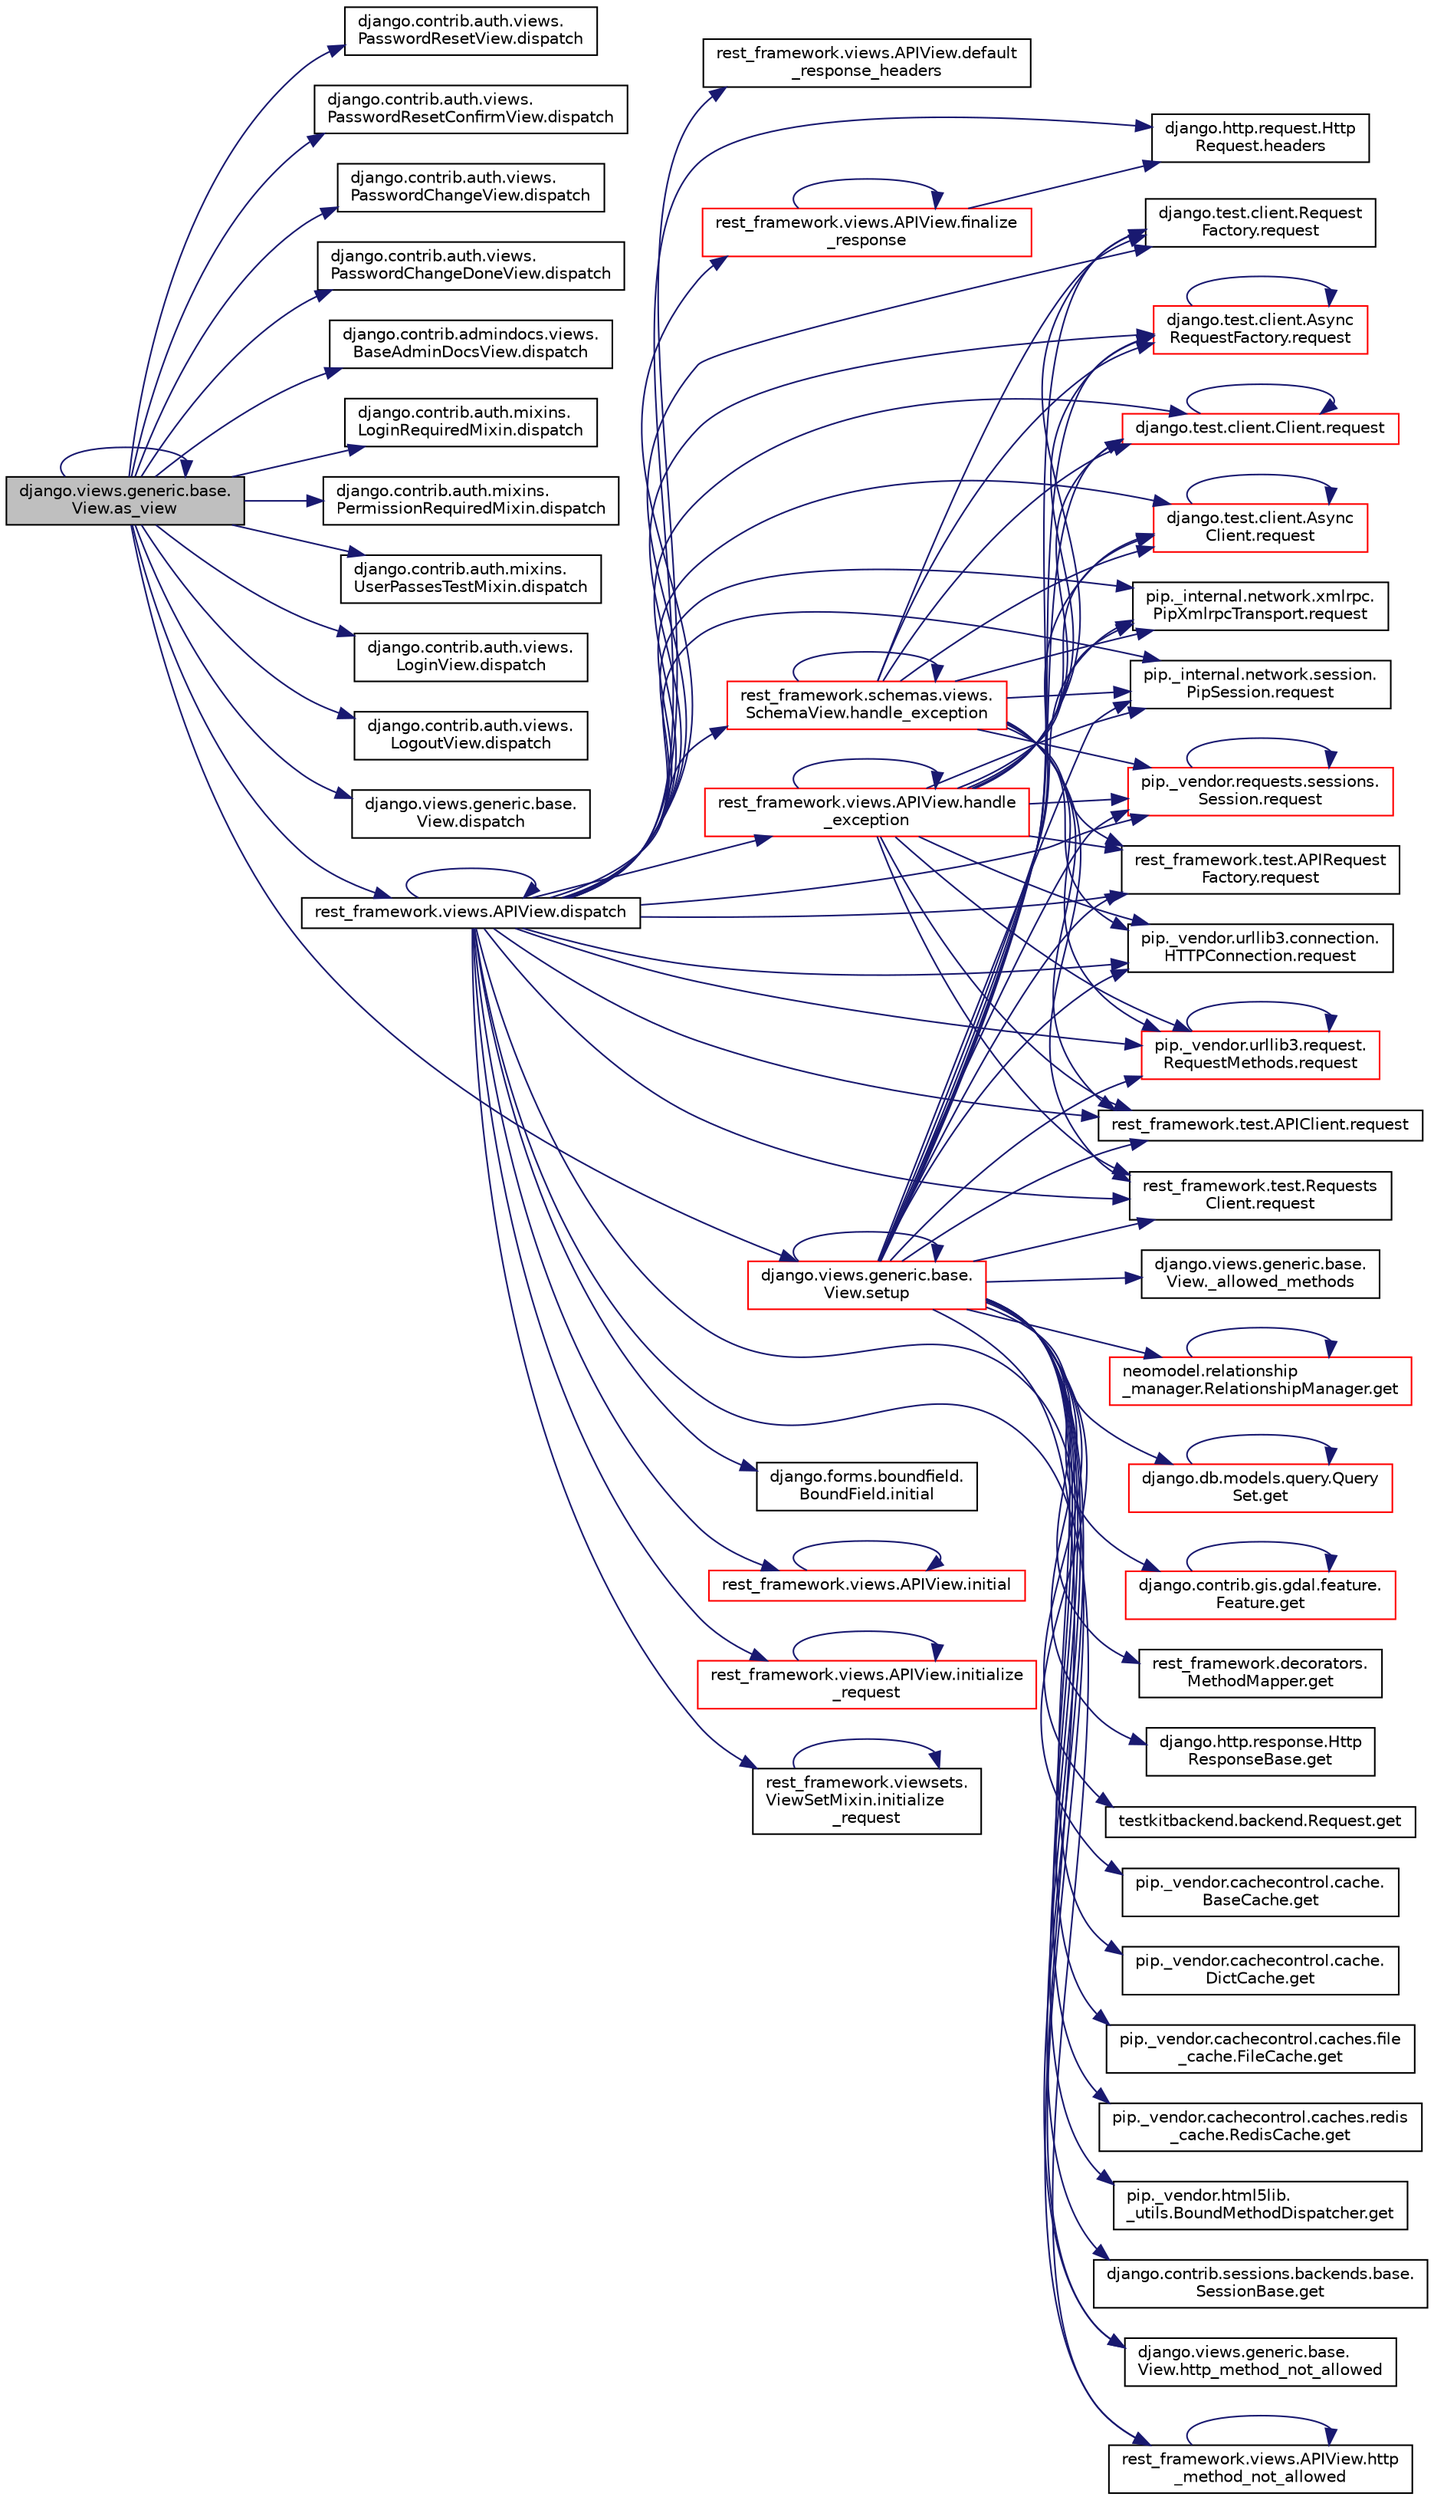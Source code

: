 digraph "django.views.generic.base.View.as_view"
{
 // LATEX_PDF_SIZE
  edge [fontname="Helvetica",fontsize="10",labelfontname="Helvetica",labelfontsize="10"];
  node [fontname="Helvetica",fontsize="10",shape=record];
  rankdir="LR";
  Node1 [label="django.views.generic.base.\lView.as_view",height=0.2,width=0.4,color="black", fillcolor="grey75", style="filled", fontcolor="black",tooltip=" "];
  Node1 -> Node1 [color="midnightblue",fontsize="10",style="solid",fontname="Helvetica"];
  Node1 -> Node2 [color="midnightblue",fontsize="10",style="solid",fontname="Helvetica"];
  Node2 [label="django.contrib.auth.views.\lPasswordResetView.dispatch",height=0.2,width=0.4,color="black", fillcolor="white", style="filled",URL="$d0/d2f/classdjango_1_1contrib_1_1auth_1_1views_1_1_password_reset_view.html#afbb828bc88e6ed337b05a05cca6bc41f",tooltip=" "];
  Node1 -> Node3 [color="midnightblue",fontsize="10",style="solid",fontname="Helvetica"];
  Node3 [label="django.contrib.auth.views.\lPasswordResetConfirmView.dispatch",height=0.2,width=0.4,color="black", fillcolor="white", style="filled",URL="$da/d2d/classdjango_1_1contrib_1_1auth_1_1views_1_1_password_reset_confirm_view.html#a9b4cb6e9ab689541d2c0112f8fb2aba0",tooltip=" "];
  Node1 -> Node4 [color="midnightblue",fontsize="10",style="solid",fontname="Helvetica"];
  Node4 [label="django.contrib.auth.views.\lPasswordChangeView.dispatch",height=0.2,width=0.4,color="black", fillcolor="white", style="filled",URL="$d6/de8/classdjango_1_1contrib_1_1auth_1_1views_1_1_password_change_view.html#abf5765df32b449f01e07708abbf2a5bf",tooltip=" "];
  Node1 -> Node5 [color="midnightblue",fontsize="10",style="solid",fontname="Helvetica"];
  Node5 [label="django.contrib.auth.views.\lPasswordChangeDoneView.dispatch",height=0.2,width=0.4,color="black", fillcolor="white", style="filled",URL="$df/d47/classdjango_1_1contrib_1_1auth_1_1views_1_1_password_change_done_view.html#ac00901a260a076e4641448bea02d3b05",tooltip=" "];
  Node1 -> Node6 [color="midnightblue",fontsize="10",style="solid",fontname="Helvetica"];
  Node6 [label="django.contrib.admindocs.views.\lBaseAdminDocsView.dispatch",height=0.2,width=0.4,color="black", fillcolor="white", style="filled",URL="$db/dfd/classdjango_1_1contrib_1_1admindocs_1_1views_1_1_base_admin_docs_view.html#a9af0f1c574ecfb70c1fc8849e64ccaa3",tooltip=" "];
  Node1 -> Node7 [color="midnightblue",fontsize="10",style="solid",fontname="Helvetica"];
  Node7 [label="django.contrib.auth.mixins.\lLoginRequiredMixin.dispatch",height=0.2,width=0.4,color="black", fillcolor="white", style="filled",URL="$d8/d72/classdjango_1_1contrib_1_1auth_1_1mixins_1_1_login_required_mixin.html#a2f9b6fc6f72f55d1f8157da3a4ab4157",tooltip=" "];
  Node1 -> Node8 [color="midnightblue",fontsize="10",style="solid",fontname="Helvetica"];
  Node8 [label="django.contrib.auth.mixins.\lPermissionRequiredMixin.dispatch",height=0.2,width=0.4,color="black", fillcolor="white", style="filled",URL="$d7/dfe/classdjango_1_1contrib_1_1auth_1_1mixins_1_1_permission_required_mixin.html#a6cdb9f0f95458f7422e20538c519defc",tooltip=" "];
  Node1 -> Node9 [color="midnightblue",fontsize="10",style="solid",fontname="Helvetica"];
  Node9 [label="django.contrib.auth.mixins.\lUserPassesTestMixin.dispatch",height=0.2,width=0.4,color="black", fillcolor="white", style="filled",URL="$d9/d04/classdjango_1_1contrib_1_1auth_1_1mixins_1_1_user_passes_test_mixin.html#a5b2300c91a553bb3c8576f25f9219303",tooltip=" "];
  Node1 -> Node10 [color="midnightblue",fontsize="10",style="solid",fontname="Helvetica"];
  Node10 [label="django.contrib.auth.views.\lLoginView.dispatch",height=0.2,width=0.4,color="black", fillcolor="white", style="filled",URL="$dd/d60/classdjango_1_1contrib_1_1auth_1_1views_1_1_login_view.html#a649b8b4c80137d7ea8d923018c821f09",tooltip=" "];
  Node1 -> Node11 [color="midnightblue",fontsize="10",style="solid",fontname="Helvetica"];
  Node11 [label="django.contrib.auth.views.\lLogoutView.dispatch",height=0.2,width=0.4,color="black", fillcolor="white", style="filled",URL="$d5/d9b/classdjango_1_1contrib_1_1auth_1_1views_1_1_logout_view.html#ae6f231780087e201d4415431dafd3df5",tooltip=" "];
  Node1 -> Node12 [color="midnightblue",fontsize="10",style="solid",fontname="Helvetica"];
  Node12 [label="django.views.generic.base.\lView.dispatch",height=0.2,width=0.4,color="black", fillcolor="white", style="filled",URL="$d0/ddc/classdjango_1_1views_1_1generic_1_1base_1_1_view.html#a1242fd408375563e46d9c6be1bb7ed42",tooltip=" "];
  Node1 -> Node13 [color="midnightblue",fontsize="10",style="solid",fontname="Helvetica"];
  Node13 [label="rest_framework.views.APIView.dispatch",height=0.2,width=0.4,color="black", fillcolor="white", style="filled",URL="$d3/d7d/classrest__framework_1_1views_1_1_a_p_i_view.html#ac546f29e049369a62a3bd24a3f596c71",tooltip=" "];
  Node13 -> Node14 [color="midnightblue",fontsize="10",style="solid",fontname="Helvetica"];
  Node14 [label="rest_framework.views.APIView.default\l_response_headers",height=0.2,width=0.4,color="black", fillcolor="white", style="filled",URL="$d3/d7d/classrest__framework_1_1views_1_1_a_p_i_view.html#a5fff80719225fc66683febc61f99d7ea",tooltip=" "];
  Node13 -> Node13 [color="midnightblue",fontsize="10",style="solid",fontname="Helvetica"];
  Node13 -> Node15 [color="midnightblue",fontsize="10",style="solid",fontname="Helvetica"];
  Node15 [label="rest_framework.views.APIView.finalize\l_response",height=0.2,width=0.4,color="red", fillcolor="white", style="filled",URL="$d3/d7d/classrest__framework_1_1views_1_1_a_p_i_view.html#abe3cc1be0b669dcc0088e9b3aa442116",tooltip=" "];
  Node15 -> Node15 [color="midnightblue",fontsize="10",style="solid",fontname="Helvetica"];
  Node15 -> Node17 [color="midnightblue",fontsize="10",style="solid",fontname="Helvetica"];
  Node17 [label="django.http.request.Http\lRequest.headers",height=0.2,width=0.4,color="black", fillcolor="white", style="filled",URL="$d1/ded/classdjango_1_1http_1_1request_1_1_http_request.html#a0fed8b781301745131bfbbcaf6a415f9",tooltip=" "];
  Node13 -> Node21 [color="midnightblue",fontsize="10",style="solid",fontname="Helvetica"];
  Node21 [label="rest_framework.schemas.views.\lSchemaView.handle_exception",height=0.2,width=0.4,color="red", fillcolor="white", style="filled",URL="$dc/dfe/classrest__framework_1_1schemas_1_1views_1_1_schema_view.html#a3ced7725e5a5b09ac1ce2a72acf0546e",tooltip=" "];
  Node21 -> Node21 [color="midnightblue",fontsize="10",style="solid",fontname="Helvetica"];
  Node21 -> Node22 [color="midnightblue",fontsize="10",style="solid",fontname="Helvetica"];
  Node22 [label="django.test.client.Request\lFactory.request",height=0.2,width=0.4,color="black", fillcolor="white", style="filled",URL="$db/d7f/classdjango_1_1test_1_1client_1_1_request_factory.html#a12550839ba4cbabcf38bff0d2ff69f0a",tooltip=" "];
  Node21 -> Node23 [color="midnightblue",fontsize="10",style="solid",fontname="Helvetica"];
  Node23 [label="django.test.client.Async\lRequestFactory.request",height=0.2,width=0.4,color="red", fillcolor="white", style="filled",URL="$d6/de5/classdjango_1_1test_1_1client_1_1_async_request_factory.html#a8dcee74bc0f05203aa2aa2aad95555a9",tooltip=" "];
  Node23 -> Node23 [color="midnightblue",fontsize="10",style="solid",fontname="Helvetica"];
  Node21 -> Node25 [color="midnightblue",fontsize="10",style="solid",fontname="Helvetica"];
  Node25 [label="django.test.client.Client.request",height=0.2,width=0.4,color="red", fillcolor="white", style="filled",URL="$d2/d2e/classdjango_1_1test_1_1client_1_1_client.html#a4b25cead120a234c08a522e016cb6138",tooltip=" "];
  Node25 -> Node25 [color="midnightblue",fontsize="10",style="solid",fontname="Helvetica"];
  Node21 -> Node30 [color="midnightblue",fontsize="10",style="solid",fontname="Helvetica"];
  Node30 [label="django.test.client.Async\lClient.request",height=0.2,width=0.4,color="red", fillcolor="white", style="filled",URL="$d9/dd7/classdjango_1_1test_1_1client_1_1_async_client.html#a38330cfdf01cb69d3dd0bdb8b9777bd9",tooltip=" "];
  Node30 -> Node30 [color="midnightblue",fontsize="10",style="solid",fontname="Helvetica"];
  Node21 -> Node31 [color="midnightblue",fontsize="10",style="solid",fontname="Helvetica"];
  Node31 [label="pip._internal.network.xmlrpc.\lPipXmlrpcTransport.request",height=0.2,width=0.4,color="black", fillcolor="white", style="filled",URL="$dd/d8a/classpip_1_1__internal_1_1network_1_1xmlrpc_1_1_pip_xmlrpc_transport.html#adb84317dcc522d845a56ce9cc4f82522",tooltip=" "];
  Node21 -> Node32 [color="midnightblue",fontsize="10",style="solid",fontname="Helvetica"];
  Node32 [label="pip._internal.network.session.\lPipSession.request",height=0.2,width=0.4,color="black", fillcolor="white", style="filled",URL="$d9/dc2/classpip_1_1__internal_1_1network_1_1session_1_1_pip_session.html#a9c968f2f764cbd41db6684fafb5b1e6a",tooltip=" "];
  Node21 -> Node33 [color="midnightblue",fontsize="10",style="solid",fontname="Helvetica"];
  Node33 [label="pip._vendor.requests.sessions.\lSession.request",height=0.2,width=0.4,color="red", fillcolor="white", style="filled",URL="$da/de9/classpip_1_1__vendor_1_1requests_1_1sessions_1_1_session.html#a718b60e99280c6ef1a346cb6dc0a90c8",tooltip=" "];
  Node33 -> Node33 [color="midnightblue",fontsize="10",style="solid",fontname="Helvetica"];
  Node21 -> Node461 [color="midnightblue",fontsize="10",style="solid",fontname="Helvetica"];
  Node461 [label="rest_framework.test.APIRequest\lFactory.request",height=0.2,width=0.4,color="black", fillcolor="white", style="filled",URL="$da/d3c/classrest__framework_1_1test_1_1_a_p_i_request_factory.html#abd5931aada009b9fb1f1577613acd058",tooltip=" "];
  Node21 -> Node464 [color="midnightblue",fontsize="10",style="solid",fontname="Helvetica"];
  Node464 [label="pip._vendor.urllib3.connection.\lHTTPConnection.request",height=0.2,width=0.4,color="black", fillcolor="white", style="filled",URL="$d2/d75/classpip_1_1__vendor_1_1urllib3_1_1connection_1_1_h_t_t_p_connection.html#ae44707607a133fa0d27085cc2ea9ef85",tooltip=" "];
  Node21 -> Node465 [color="midnightblue",fontsize="10",style="solid",fontname="Helvetica"];
  Node465 [label="pip._vendor.urllib3.request.\lRequestMethods.request",height=0.2,width=0.4,color="red", fillcolor="white", style="filled",URL="$de/d48/classpip_1_1__vendor_1_1urllib3_1_1request_1_1_request_methods.html#a875ca454fac77c856bdf0cbe44f8fb64",tooltip=" "];
  Node465 -> Node465 [color="midnightblue",fontsize="10",style="solid",fontname="Helvetica"];
  Node21 -> Node462 [color="midnightblue",fontsize="10",style="solid",fontname="Helvetica"];
  Node462 [label="rest_framework.test.APIClient.request",height=0.2,width=0.4,color="black", fillcolor="white", style="filled",URL="$da/d51/classrest__framework_1_1test_1_1_a_p_i_client.html#a77b55b2a0a90921243b61303fc37e59d",tooltip=" "];
  Node21 -> Node463 [color="midnightblue",fontsize="10",style="solid",fontname="Helvetica"];
  Node463 [label="rest_framework.test.Requests\lClient.request",height=0.2,width=0.4,color="black", fillcolor="white", style="filled",URL="$de/dc8/classrest__framework_1_1test_1_1_requests_client.html#ae6de53b1244ae8817b8bf8d6838b72ba",tooltip=" "];
  Node13 -> Node5548 [color="midnightblue",fontsize="10",style="solid",fontname="Helvetica"];
  Node5548 [label="rest_framework.views.APIView.handle\l_exception",height=0.2,width=0.4,color="red", fillcolor="white", style="filled",URL="$d3/d7d/classrest__framework_1_1views_1_1_a_p_i_view.html#a63b28425a46dd8d31130138f9c9026fd",tooltip=" "];
  Node5548 -> Node5548 [color="midnightblue",fontsize="10",style="solid",fontname="Helvetica"];
  Node5548 -> Node31 [color="midnightblue",fontsize="10",style="solid",fontname="Helvetica"];
  Node5548 -> Node462 [color="midnightblue",fontsize="10",style="solid",fontname="Helvetica"];
  Node5548 -> Node22 [color="midnightblue",fontsize="10",style="solid",fontname="Helvetica"];
  Node5548 -> Node30 [color="midnightblue",fontsize="10",style="solid",fontname="Helvetica"];
  Node5548 -> Node461 [color="midnightblue",fontsize="10",style="solid",fontname="Helvetica"];
  Node5548 -> Node23 [color="midnightblue",fontsize="10",style="solid",fontname="Helvetica"];
  Node5548 -> Node25 [color="midnightblue",fontsize="10",style="solid",fontname="Helvetica"];
  Node5548 -> Node33 [color="midnightblue",fontsize="10",style="solid",fontname="Helvetica"];
  Node5548 -> Node32 [color="midnightblue",fontsize="10",style="solid",fontname="Helvetica"];
  Node5548 -> Node463 [color="midnightblue",fontsize="10",style="solid",fontname="Helvetica"];
  Node5548 -> Node464 [color="midnightblue",fontsize="10",style="solid",fontname="Helvetica"];
  Node5548 -> Node465 [color="midnightblue",fontsize="10",style="solid",fontname="Helvetica"];
  Node13 -> Node17 [color="midnightblue",fontsize="10",style="solid",fontname="Helvetica"];
  Node13 -> Node1591 [color="midnightblue",fontsize="10",style="solid",fontname="Helvetica"];
  Node1591 [label="django.views.generic.base.\lView.http_method_not_allowed",height=0.2,width=0.4,color="black", fillcolor="white", style="filled",URL="$d0/ddc/classdjango_1_1views_1_1generic_1_1base_1_1_view.html#a796ca223a8bf43efc0e6ec01f9834051",tooltip=" "];
  Node13 -> Node1592 [color="midnightblue",fontsize="10",style="solid",fontname="Helvetica"];
  Node1592 [label="rest_framework.views.APIView.http\l_method_not_allowed",height=0.2,width=0.4,color="black", fillcolor="white", style="filled",URL="$d3/d7d/classrest__framework_1_1views_1_1_a_p_i_view.html#add5eda635ed1ad0e5f77af829fc8d74e",tooltip=" "];
  Node1592 -> Node1592 [color="midnightblue",fontsize="10",style="solid",fontname="Helvetica"];
  Node13 -> Node773 [color="midnightblue",fontsize="10",style="solid",fontname="Helvetica"];
  Node773 [label="django.forms.boundfield.\lBoundField.initial",height=0.2,width=0.4,color="black", fillcolor="white", style="filled",URL="$da/d92/classdjango_1_1forms_1_1boundfield_1_1_bound_field.html#a9b4e04b5d7b926365bbda9f1fe3453f5",tooltip=" "];
  Node13 -> Node774 [color="midnightblue",fontsize="10",style="solid",fontname="Helvetica"];
  Node774 [label="rest_framework.views.APIView.initial",height=0.2,width=0.4,color="red", fillcolor="white", style="filled",URL="$d3/d7d/classrest__framework_1_1views_1_1_a_p_i_view.html#a170de3ffed1bcb6ad4859df45549eee8",tooltip=" "];
  Node774 -> Node774 [color="midnightblue",fontsize="10",style="solid",fontname="Helvetica"];
  Node13 -> Node5555 [color="midnightblue",fontsize="10",style="solid",fontname="Helvetica"];
  Node5555 [label="rest_framework.views.APIView.initialize\l_request",height=0.2,width=0.4,color="red", fillcolor="white", style="filled",URL="$d3/d7d/classrest__framework_1_1views_1_1_a_p_i_view.html#a24081610d71c1539c687549fc222dca3",tooltip=" "];
  Node5555 -> Node5555 [color="midnightblue",fontsize="10",style="solid",fontname="Helvetica"];
  Node13 -> Node5558 [color="midnightblue",fontsize="10",style="solid",fontname="Helvetica"];
  Node5558 [label="rest_framework.viewsets.\lViewSetMixin.initialize\l_request",height=0.2,width=0.4,color="black", fillcolor="white", style="filled",URL="$d9/d8d/classrest__framework_1_1viewsets_1_1_view_set_mixin.html#a0a5c83a2699a8edce3b447619244389e",tooltip=" "];
  Node5558 -> Node5558 [color="midnightblue",fontsize="10",style="solid",fontname="Helvetica"];
  Node13 -> Node31 [color="midnightblue",fontsize="10",style="solid",fontname="Helvetica"];
  Node13 -> Node22 [color="midnightblue",fontsize="10",style="solid",fontname="Helvetica"];
  Node13 -> Node23 [color="midnightblue",fontsize="10",style="solid",fontname="Helvetica"];
  Node13 -> Node30 [color="midnightblue",fontsize="10",style="solid",fontname="Helvetica"];
  Node13 -> Node461 [color="midnightblue",fontsize="10",style="solid",fontname="Helvetica"];
  Node13 -> Node25 [color="midnightblue",fontsize="10",style="solid",fontname="Helvetica"];
  Node13 -> Node462 [color="midnightblue",fontsize="10",style="solid",fontname="Helvetica"];
  Node13 -> Node463 [color="midnightblue",fontsize="10",style="solid",fontname="Helvetica"];
  Node13 -> Node464 [color="midnightblue",fontsize="10",style="solid",fontname="Helvetica"];
  Node13 -> Node465 [color="midnightblue",fontsize="10",style="solid",fontname="Helvetica"];
  Node13 -> Node33 [color="midnightblue",fontsize="10",style="solid",fontname="Helvetica"];
  Node13 -> Node32 [color="midnightblue",fontsize="10",style="solid",fontname="Helvetica"];
  Node1 -> Node5559 [color="midnightblue",fontsize="10",style="solid",fontname="Helvetica"];
  Node5559 [label="django.views.generic.base.\lView.setup",height=0.2,width=0.4,color="red", fillcolor="white", style="filled",URL="$d0/ddc/classdjango_1_1views_1_1generic_1_1base_1_1_view.html#ade0979d381c13961351443c4dbc40975",tooltip=" "];
  Node5559 -> Node1586 [color="midnightblue",fontsize="10",style="solid",fontname="Helvetica"];
  Node1586 [label="django.views.generic.base.\lView._allowed_methods",height=0.2,width=0.4,color="black", fillcolor="white", style="filled",URL="$d0/ddc/classdjango_1_1views_1_1generic_1_1base_1_1_view.html#ae727efb8252a10ae9f39be4ccf36876d",tooltip=" "];
  Node5559 -> Node520 [color="midnightblue",fontsize="10",style="solid",fontname="Helvetica"];
  Node520 [label="neomodel.relationship\l_manager.RelationshipManager.get",height=0.2,width=0.4,color="red", fillcolor="white", style="filled",URL="$d0/dde/classneomodel_1_1relationship__manager_1_1_relationship_manager.html#a2909eea25dff8a05b1b472fc6ad29569",tooltip=" "];
  Node520 -> Node520 [color="midnightblue",fontsize="10",style="solid",fontname="Helvetica"];
  Node5559 -> Node522 [color="midnightblue",fontsize="10",style="solid",fontname="Helvetica"];
  Node522 [label="django.db.models.query.Query\lSet.get",height=0.2,width=0.4,color="red", fillcolor="white", style="filled",URL="$dd/d94/classdjango_1_1db_1_1models_1_1query_1_1_query_set.html#a01bde5564541ddd1bc0696164e4ef765",tooltip=" "];
  Node522 -> Node522 [color="midnightblue",fontsize="10",style="solid",fontname="Helvetica"];
  Node5559 -> Node588 [color="midnightblue",fontsize="10",style="solid",fontname="Helvetica"];
  Node588 [label="django.contrib.gis.gdal.feature.\lFeature.get",height=0.2,width=0.4,color="red", fillcolor="white", style="filled",URL="$db/d34/classdjango_1_1contrib_1_1gis_1_1gdal_1_1feature_1_1_feature.html#ab4500c05c5b78ad12368c3b4bf68be45",tooltip=" "];
  Node588 -> Node588 [color="midnightblue",fontsize="10",style="solid",fontname="Helvetica"];
  Node5559 -> Node589 [color="midnightblue",fontsize="10",style="solid",fontname="Helvetica"];
  Node589 [label="rest_framework.decorators.\lMethodMapper.get",height=0.2,width=0.4,color="black", fillcolor="white", style="filled",URL="$d1/d97/classrest__framework_1_1decorators_1_1_method_mapper.html#a242049e6fd5502ed849845d240e4fb04",tooltip=" "];
  Node5559 -> Node590 [color="midnightblue",fontsize="10",style="solid",fontname="Helvetica"];
  Node590 [label="django.http.response.Http\lResponseBase.get",height=0.2,width=0.4,color="black", fillcolor="white", style="filled",URL="$dd/db4/classdjango_1_1http_1_1response_1_1_http_response_base.html#a53e4d55072f7f59b4d5da8aa6937a08c",tooltip=" "];
  Node5559 -> Node591 [color="midnightblue",fontsize="10",style="solid",fontname="Helvetica"];
  Node591 [label="testkitbackend.backend.Request.get",height=0.2,width=0.4,color="black", fillcolor="white", style="filled",URL="$db/df4/classtestkitbackend_1_1backend_1_1_request.html#ae7cbad43cec22b5775e20fc9b407e04b",tooltip=" "];
  Node5559 -> Node592 [color="midnightblue",fontsize="10",style="solid",fontname="Helvetica"];
  Node592 [label="pip._vendor.cachecontrol.cache.\lBaseCache.get",height=0.2,width=0.4,color="black", fillcolor="white", style="filled",URL="$da/d8a/classpip_1_1__vendor_1_1cachecontrol_1_1cache_1_1_base_cache.html#ad5c273adabffacc22029a8461bdcb8e0",tooltip=" "];
  Node5559 -> Node593 [color="midnightblue",fontsize="10",style="solid",fontname="Helvetica"];
  Node593 [label="pip._vendor.cachecontrol.cache.\lDictCache.get",height=0.2,width=0.4,color="black", fillcolor="white", style="filled",URL="$da/d77/classpip_1_1__vendor_1_1cachecontrol_1_1cache_1_1_dict_cache.html#af092ece36a8cce3cdb2b6e899405819a",tooltip=" "];
  Node5559 -> Node594 [color="midnightblue",fontsize="10",style="solid",fontname="Helvetica"];
  Node594 [label="pip._vendor.cachecontrol.caches.file\l_cache.FileCache.get",height=0.2,width=0.4,color="black", fillcolor="white", style="filled",URL="$d4/d5e/classpip_1_1__vendor_1_1cachecontrol_1_1caches_1_1file__cache_1_1_file_cache.html#abaf8e68f7bf2b7ed1f4f3d19cf8502cc",tooltip=" "];
  Node5559 -> Node595 [color="midnightblue",fontsize="10",style="solid",fontname="Helvetica"];
  Node595 [label="pip._vendor.cachecontrol.caches.redis\l_cache.RedisCache.get",height=0.2,width=0.4,color="black", fillcolor="white", style="filled",URL="$dd/d2e/classpip_1_1__vendor_1_1cachecontrol_1_1caches_1_1redis__cache_1_1_redis_cache.html#a1c0ed79e45aa1435f77660d842d00a6f",tooltip=" "];
  Node5559 -> Node596 [color="midnightblue",fontsize="10",style="solid",fontname="Helvetica"];
  Node596 [label="pip._vendor.html5lib.\l_utils.BoundMethodDispatcher.get",height=0.2,width=0.4,color="black", fillcolor="white", style="filled",URL="$d0/dcf/classpip_1_1__vendor_1_1html5lib_1_1__utils_1_1_bound_method_dispatcher.html#a00c5ddaa9ea9f45725e4700f977a831f",tooltip=" "];
  Node5559 -> Node597 [color="midnightblue",fontsize="10",style="solid",fontname="Helvetica"];
  Node597 [label="django.contrib.sessions.backends.base.\lSessionBase.get",height=0.2,width=0.4,color="black", fillcolor="white", style="filled",URL="$d1/d6e/classdjango_1_1contrib_1_1sessions_1_1backends_1_1base_1_1_session_base.html#ad9d850bf4891a825b3188e5c506f3fc1",tooltip=" "];
  Node5559 -> Node1591 [color="midnightblue",fontsize="10",style="solid",fontname="Helvetica"];
  Node5559 -> Node1592 [color="midnightblue",fontsize="10",style="solid",fontname="Helvetica"];
  Node5559 -> Node31 [color="midnightblue",fontsize="10",style="solid",fontname="Helvetica"];
  Node5559 -> Node461 [color="midnightblue",fontsize="10",style="solid",fontname="Helvetica"];
  Node5559 -> Node462 [color="midnightblue",fontsize="10",style="solid",fontname="Helvetica"];
  Node5559 -> Node22 [color="midnightblue",fontsize="10",style="solid",fontname="Helvetica"];
  Node5559 -> Node23 [color="midnightblue",fontsize="10",style="solid",fontname="Helvetica"];
  Node5559 -> Node25 [color="midnightblue",fontsize="10",style="solid",fontname="Helvetica"];
  Node5559 -> Node30 [color="midnightblue",fontsize="10",style="solid",fontname="Helvetica"];
  Node5559 -> Node32 [color="midnightblue",fontsize="10",style="solid",fontname="Helvetica"];
  Node5559 -> Node464 [color="midnightblue",fontsize="10",style="solid",fontname="Helvetica"];
  Node5559 -> Node465 [color="midnightblue",fontsize="10",style="solid",fontname="Helvetica"];
  Node5559 -> Node463 [color="midnightblue",fontsize="10",style="solid",fontname="Helvetica"];
  Node5559 -> Node33 [color="midnightblue",fontsize="10",style="solid",fontname="Helvetica"];
  Node5559 -> Node5559 [color="midnightblue",fontsize="10",style="solid",fontname="Helvetica"];
}
